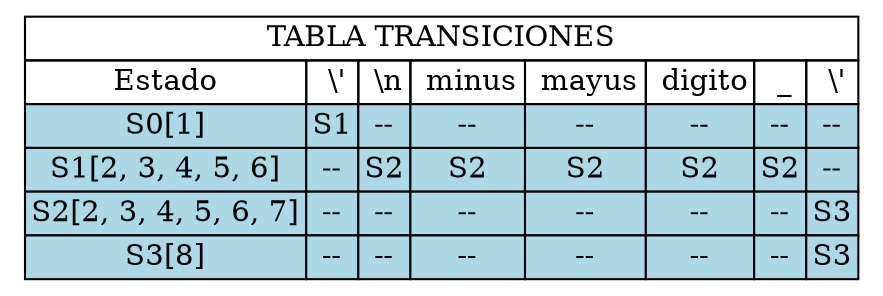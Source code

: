 Digraph {
tbl [
shape=plaintext
 label=<
<table border='0' cellborder='1' cellspacing='0'>
<tr><td colspan="8">TABLA TRANSICIONES</td></tr>
<th><td>Estado</td><td> \'</td><td> \n</td><td> minus</td><td> mayus</td><td> digito</td><td> _</td><td> \'</td></th
><tr><td bgcolor="lightblue">S0[1]</td><td bgcolor="lightblue">S1</td><td bgcolor="lightblue">--</td><td bgcolor="lightblue">--</td><td bgcolor="lightblue">--</td><td bgcolor="lightblue">--</td><td bgcolor="lightblue">--</td><td bgcolor="lightblue">--</td></tr>
<tr><td bgcolor="lightblue">S1[2, 3, 4, 5, 6]</td><td bgcolor="lightblue">--</td><td bgcolor="lightblue">S2</td><td bgcolor="lightblue">S2</td><td bgcolor="lightblue">S2</td><td bgcolor="lightblue">S2</td><td bgcolor="lightblue">S2</td><td bgcolor="lightblue">--</td></tr>
<tr><td bgcolor="lightblue">S2[2, 3, 4, 5, 6, 7]</td><td bgcolor="lightblue">--</td><td bgcolor="lightblue">--</td><td bgcolor="lightblue">--</td><td bgcolor="lightblue">--</td><td bgcolor="lightblue">--</td><td bgcolor="lightblue">--</td><td bgcolor="lightblue">S3</td></tr>
<tr><td bgcolor="lightblue">S3[8]</td><td bgcolor="lightblue">--</td><td bgcolor="lightblue">--</td><td bgcolor="lightblue">--</td><td bgcolor="lightblue">--</td><td bgcolor="lightblue">--</td><td bgcolor="lightblue">--</td><td bgcolor="lightblue">S3</td></tr>
</table>
>];
}
